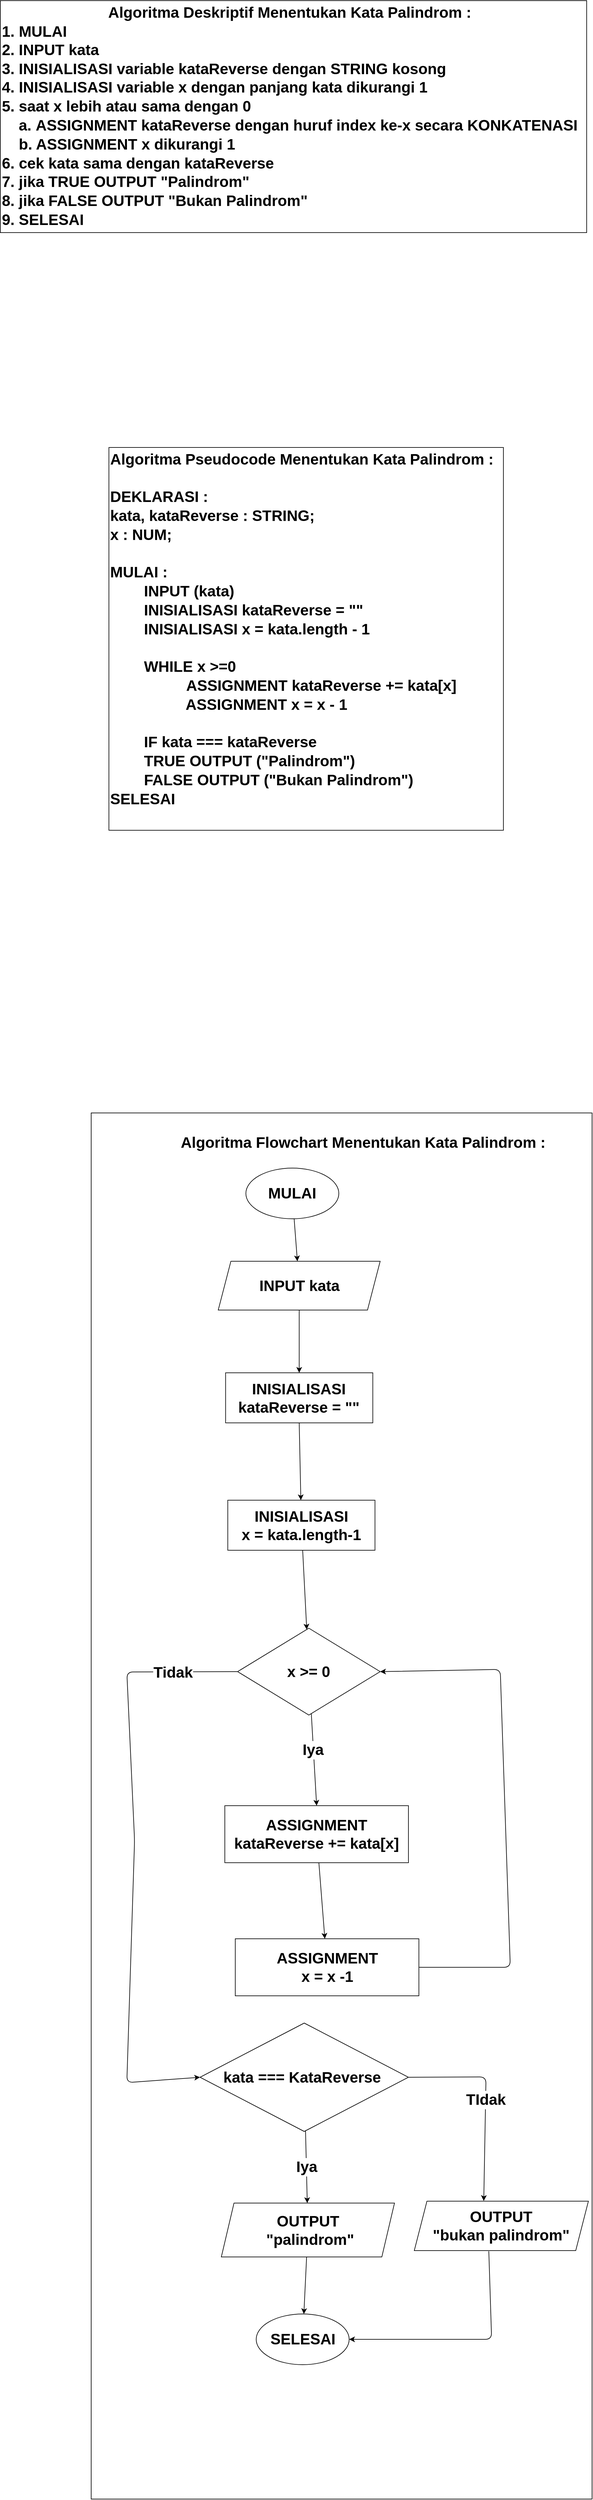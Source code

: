 <mxfile>
    <diagram id="5AIU2sZw3UCtWIpm7gQh" name="Palindrom">
        <mxGraphModel dx="833" dy="419" grid="0" gridSize="10" guides="1" tooltips="1" connect="1" arrows="1" fold="1" page="1" pageScale="1" pageWidth="850" pageHeight="1100" math="0" shadow="0">
            <root>
                <mxCell id="0"/>
                <mxCell id="1" parent="0"/>
                <mxCell id="2" value="&lt;div style=&quot;text-align: center; font-size: 24px;&quot;&gt;&lt;span style=&quot;font-family: Helvetica; background-color: initial; font-size: 24px;&quot;&gt;&lt;font style=&quot;font-size: 24px;&quot;&gt;Algoritma Deskriptif Menentukan Kata Palindrom :&lt;/font&gt;&lt;/span&gt;&lt;/div&gt;&lt;font style=&quot;font-size: 24px;&quot;&gt;&lt;span style=&quot;font-size: 24px;&quot;&gt;&lt;font style=&quot;font-size: 24px;&quot; face=&quot;Helvetica&quot;&gt;&lt;div style=&quot;font-size: 24px;&quot;&gt;&lt;span style=&quot;background-color: initial; font-size: 24px;&quot;&gt;1. &lt;font style=&quot;font-size: 24px;&quot;&gt;MULAI&lt;/font&gt;&lt;/span&gt;&lt;/div&gt;&lt;/font&gt;&lt;font style=&quot;font-size: 24px;&quot; face=&quot;Helvetica&quot;&gt;2. INPUT kata&lt;br style=&quot;font-size: 24px;&quot;&gt;&lt;/font&gt;&lt;font style=&quot;border-color: var(--border-color); font-size: 24px;&quot; face=&quot;Helvetica&quot;&gt;&lt;span style=&quot;border-color: var(--border-color); font-size: 24px;&quot;&gt;3. INISIALISASI variable kataReverse dengan STRING kosong&lt;br style=&quot;border-color: var(--border-color); font-size: 24px;&quot;&gt;&lt;/span&gt;&lt;/font&gt;&lt;span style=&quot;border-color: var(--border-color); font-family: Helvetica; font-size: 24px;&quot;&gt;4.&amp;nbsp;&lt;/span&gt;&lt;span style=&quot;font-family: Helvetica; font-size: 24px;&quot;&gt;INISIALISASI variable x dengan panjang kata dikurangi 1&lt;/span&gt;&lt;font style=&quot;font-size: 24px;&quot; face=&quot;Helvetica&quot;&gt;&lt;br style=&quot;font-size: 24px;&quot;&gt;5. saat&amp;nbsp;x lebih atau sama dengan 0&lt;br style=&quot;font-size: 24px;&quot;&gt;&amp;nbsp; &amp;nbsp; a&lt;/font&gt;&lt;font style=&quot;font-size: 24px;&quot; face=&quot;Helvetica&quot;&gt;.&amp;nbsp;&lt;/font&gt;&lt;span style=&quot;font-family: Helvetica; font-size: 24px;&quot;&gt;ASSIGNMENT kataReverse dengan huruf index ke-x secara KONKATENASI&lt;br style=&quot;font-size: 24px;&quot;&gt;&lt;/span&gt;&lt;font style=&quot;font-size: 24px;&quot; face=&quot;Helvetica&quot;&gt;&amp;nbsp; &amp;nbsp; b&lt;/font&gt;&lt;font style=&quot;font-size: 24px;&quot; face=&quot;Helvetica&quot;&gt;. ASSIGNMENT x dikurangi 1&lt;br style=&quot;font-size: 24px;&quot;&gt;6. &lt;/font&gt;&lt;/span&gt;&lt;span style=&quot;border-color: var(--border-color); font-size: 24px;&quot;&gt;&lt;font style=&quot;border-color: var(--border-color); font-size: 24px;&quot; face=&quot;Helvetica&quot;&gt;cek kata sama dengan kataReverse&lt;/font&gt;&lt;/span&gt;&lt;span style=&quot;font-size: 24px;&quot;&gt;&lt;font style=&quot;font-size: 24px;&quot; face=&quot;Helvetica&quot;&gt;&amp;nbsp;&lt;br style=&quot;font-size: 24px;&quot;&gt;&lt;/font&gt;&lt;span style=&quot;font-family: Helvetica; font-size: 24px;&quot;&gt;7. jika TRUE OUTPUT &quot;Palindrom&quot;&lt;/span&gt;&lt;/span&gt;&lt;/font&gt;&lt;font style=&quot;font-size: 24px;&quot; face=&quot;Helvetica&quot;&gt;&lt;font style=&quot;font-size: 24px;&quot;&gt;&lt;span style=&quot;font-size: 24px;&quot;&gt;&lt;br style=&quot;font-size: 24px;&quot;&gt;8. jika FALSE OUTPUT &quot;Bukan Palindrom&quot;&lt;br style=&quot;font-size: 24px;&quot;&gt;9. SELESAI&lt;/span&gt;&lt;/font&gt;&lt;br style=&quot;font-size: 24px;&quot;&gt;&lt;/font&gt;" style="text;html=1;align=left;verticalAlign=middle;resizable=0;points=[];autosize=1;strokeColor=default;fillColor=none;fontSize=24;fontFamily=Architects Daughter;hachureGap=4;fontSource=https%3A%2F%2Ffonts.googleapis.com%2Fcss%3Ffamily%3DArchitects%2BDaughter;fontStyle=1" parent="1" vertex="1">
                    <mxGeometry x="451.5" y="130" width="926" height="366" as="geometry"/>
                </mxCell>
                <mxCell id="4" value="&lt;font style=&quot;font-size: 24px;&quot;&gt;&lt;span style=&quot;font-size: 24px;&quot;&gt;&lt;font style=&quot;font-size: 24px;&quot; face=&quot;Helvetica&quot;&gt;Algoritma Pseudocode Menentukan Kata Palindrom :&lt;br style=&quot;font-size: 24px;&quot;&gt;&lt;br style=&quot;font-size: 24px;&quot;&gt;DEKLARASI :&lt;br style=&quot;font-size: 24px;&quot;&gt;&#9;kata, kataReverse : STRING;&lt;br style=&quot;font-size: 24px;&quot;&gt;&#9;x : NUM;&lt;br style=&quot;font-size: 24px;&quot;&gt;&lt;br style=&quot;font-size: 24px;&quot;&gt;MULAI :&lt;br style=&quot;font-size: 24px;&quot;&gt;&#9;&lt;span style=&quot;white-space: pre; font-size: 24px;&quot;&gt;&#9;&lt;/span&gt;INPUT (kata)&lt;br style=&quot;font-size: 24px;&quot;&gt;&lt;span style=&quot;white-space: pre; font-size: 24px;&quot;&gt;&#9;&lt;/span&gt;INISIALISASI kataReverse = &quot;&quot;&lt;br style=&quot;font-size: 24px;&quot;&gt;&lt;span style=&quot;white-space: pre; font-size: 24px;&quot;&gt;&#9;&lt;/span&gt;INISIALISASI x = kata.length - 1&lt;br style=&quot;font-size: 24px;&quot;&gt;&lt;br style=&quot;font-size: 24px;&quot;&gt;&#9;&lt;span style=&quot;white-space: pre; font-size: 24px;&quot;&gt;&#9;&lt;/span&gt;WHILE&amp;nbsp;x &amp;gt;=0&lt;br style=&quot;font-size: 24px;&quot;&gt;&#9;&lt;/font&gt;&lt;span style=&quot;border-color: var(--border-color); font-family: Helvetica; font-size: 24px;&quot;&gt;&#9;&lt;/span&gt;&lt;span style=&quot;font-family: Helvetica; font-size: 24px;&quot;&gt;&lt;span style=&quot;white-space: pre; font-size: 24px;&quot;&gt;&#9;&lt;span style=&quot;white-space: pre; font-size: 24px;&quot;&gt;&#9;&lt;/span&gt; &lt;/span&gt;&amp;nbsp;ASSIGNMENT kataReverse += kata[x]&lt;/span&gt;&lt;br style=&quot;border-color: var(--border-color); font-family: Helvetica; font-size: 24px;&quot;&gt;&lt;span style=&quot;border-color: var(--border-color); font-family: Helvetica; font-size: 24px;&quot;&gt;&#9;&lt;/span&gt;&lt;span style=&quot;font-family: Helvetica; font-size: 24px;&quot;&gt;&lt;span style=&quot;white-space: pre; font-size: 24px;&quot;&gt;&#9;&lt;/span&gt;&amp;nbsp;&lt;span style=&quot;white-space: pre; font-size: 24px;&quot;&gt;&#9;&lt;/span&gt;&lt;span style=&quot;white-space-collapse: preserve; font-size: 24px;&quot;&gt;&amp;nbsp; &lt;/span&gt;ASSIGNMENT x = x - 1&lt;br style=&quot;font-size: 24px;&quot;&gt;&lt;/span&gt;&lt;/span&gt;&lt;/font&gt;&lt;font style=&quot;font-size: 24px;&quot; face=&quot;Helvetica&quot;&gt;&lt;font style=&quot;font-size: 24px;&quot;&gt;&lt;span style=&quot;font-size: 24px;&quot;&gt;&lt;br style=&quot;font-size: 24px;&quot;&gt;&lt;span style=&quot;white-space: pre; font-size: 24px;&quot;&gt;&#9;&lt;/span&gt;IF kata === kataReverse&lt;br style=&quot;font-size: 24px;&quot;&gt;&lt;span style=&quot;white-space: pre; font-size: 24px;&quot;&gt;&#9;&lt;/span&gt;TRUE&amp;nbsp;OUTPUT (&quot;Palindrom&quot;)&lt;br style=&quot;font-size: 24px;&quot;&gt;&lt;span style=&quot;white-space: pre; font-size: 24px;&quot;&gt;&#9;&lt;/span&gt;FALSE OUTPUT (&quot;Bukan Palindrom&quot;)&lt;br style=&quot;font-size: 24px;&quot;&gt;SELESAI&lt;br style=&quot;font-size: 24px;&quot;&gt;&lt;/span&gt;&lt;/font&gt;&lt;span style=&quot;font-size: 24px;&quot;&gt;&#9;&lt;/span&gt;&lt;br style=&quot;font-size: 24px;&quot;&gt;&lt;/font&gt;" style="text;html=1;align=left;verticalAlign=middle;resizable=0;points=[];autosize=1;strokeColor=default;fillColor=none;fontSize=24;fontFamily=Architects Daughter;hachureGap=4;fontSource=https%3A%2F%2Ffonts.googleapis.com%2Fcss%3Ffamily%3DArchitects%2BDaughter;fontStyle=1" parent="1" vertex="1">
                    <mxGeometry x="623" y="835" width="623" height="604" as="geometry"/>
                </mxCell>
                <mxCell id="jP9Gf66-D8ZCtO5igqZr-33" value="" style="group;strokeColor=default;fontStyle=1;fontSize=24;" parent="1" vertex="1" connectable="0">
                    <mxGeometry x="595" y="1885" width="791" height="2187" as="geometry"/>
                </mxCell>
                <mxCell id="5" value="&lt;span style=&quot;font-size: 24px;&quot;&gt;Algoritma Flowchart Menentukan Kata Palindrom :&lt;/span&gt;" style="text;html=1;align=center;verticalAlign=middle;resizable=0;points=[];autosize=1;strokeColor=none;fillColor=none;fontSize=24;fontFamily=Helvetica;hachureGap=4;fontSource=https%3A%2F%2Ffonts.googleapis.com%2Fcss%3Ffamily%3DArchitects%2BDaughter;fontStyle=1" parent="jP9Gf66-D8ZCtO5igqZr-33" vertex="1">
                    <mxGeometry x="132.27" y="26" width="594" height="41" as="geometry"/>
                </mxCell>
                <mxCell id="38" value="" style="edgeStyle=none;hachureGap=4;html=1;fontFamily=Helvetica;fontSize=24;fontStyle=1" parent="jP9Gf66-D8ZCtO5igqZr-33" source="6" target="10" edge="1">
                    <mxGeometry relative="1" as="geometry"/>
                </mxCell>
                <mxCell id="6" value="MULAI" style="ellipse;whiteSpace=wrap;html=1;hachureGap=4;fontFamily=Helvetica;fontSize=24;strokeColor=default;fontStyle=1" parent="jP9Gf66-D8ZCtO5igqZr-33" vertex="1">
                    <mxGeometry x="244.294" y="87" width="146.821" height="80" as="geometry"/>
                </mxCell>
                <mxCell id="73" value="" style="edgeStyle=none;hachureGap=4;html=1;fontFamily=Architects Daughter;fontSource=https%3A%2F%2Ffonts.googleapis.com%2Fcss%3Ffamily%3DArchitects%2BDaughter;fontSize=24;fontStyle=1" parent="jP9Gf66-D8ZCtO5igqZr-33" source="10" target="72" edge="1">
                    <mxGeometry relative="1" as="geometry"/>
                </mxCell>
                <mxCell id="10" value="INPUT kata" style="shape=parallelogram;perimeter=parallelogramPerimeter;whiteSpace=wrap;html=1;fixedSize=1;hachureGap=4;fontFamily=Helvetica;fontSize=24;strokeColor=default;fontStyle=1" parent="jP9Gf66-D8ZCtO5igqZr-33" vertex="1">
                    <mxGeometry x="200.656" y="234" width="255.714" height="77" as="geometry"/>
                </mxCell>
                <mxCell id="11" value="INISIALISASI&lt;br style=&quot;font-size: 24px;&quot;&gt;x = kata.length-1" style="rounded=0;whiteSpace=wrap;html=1;hachureGap=4;fontFamily=Helvetica;fontSize=24;strokeColor=default;fontStyle=1" parent="jP9Gf66-D8ZCtO5igqZr-33" vertex="1">
                    <mxGeometry x="215.73" y="611" width="232.467" height="79" as="geometry"/>
                </mxCell>
                <mxCell id="36" value="" style="edgeStyle=none;hachureGap=4;html=1;fontFamily=Helvetica;fontSize=24;entryX=0.5;entryY=0;entryDx=0;entryDy=0;fontStyle=1" parent="jP9Gf66-D8ZCtO5igqZr-33" source="12" target="13" edge="1">
                    <mxGeometry relative="1" as="geometry">
                        <mxPoint x="346.145" y="1013" as="targetPoint"/>
                    </mxGeometry>
                </mxCell>
                <mxCell id="41" value="Iya" style="edgeLabel;html=1;align=center;verticalAlign=middle;resizable=0;points=[];fontSize=24;fontFamily=Helvetica;fontStyle=1;" parent="36" vertex="1" connectable="0">
                    <mxGeometry x="-0.218" y="-1" relative="1" as="geometry">
                        <mxPoint as="offset"/>
                    </mxGeometry>
                </mxCell>
                <mxCell id="12" value="x &amp;gt;= 0" style="rhombus;whiteSpace=wrap;html=1;hachureGap=4;fontFamily=Helvetica;fontSize=24;strokeColor=default;fontStyle=1" parent="jP9Gf66-D8ZCtO5igqZr-33" vertex="1">
                    <mxGeometry x="231.244" y="813" width="225.126" height="137" as="geometry"/>
                </mxCell>
                <mxCell id="23" value="" style="edgeStyle=none;hachureGap=4;html=1;fontFamily=Helvetica;fontSize=24;strokeColor=default;fontStyle=1" parent="jP9Gf66-D8ZCtO5igqZr-33" source="11" target="12" edge="1">
                    <mxGeometry relative="1" as="geometry"/>
                </mxCell>
                <mxCell id="13" value="ASSIGNMENT&lt;br style=&quot;font-size: 24px;&quot;&gt;kataReverse += kata[x]" style="rounded=0;whiteSpace=wrap;html=1;hachureGap=4;fontFamily=Helvetica;fontSize=24;strokeColor=default;fontStyle=1" parent="jP9Gf66-D8ZCtO5igqZr-33" vertex="1">
                    <mxGeometry x="211.057" y="1093" width="289.972" height="90" as="geometry"/>
                </mxCell>
                <mxCell id="15" style="edgeStyle=none;hachureGap=4;html=1;entryX=1;entryY=0.5;entryDx=0;entryDy=0;fontFamily=Helvetica;fontSize=24;exitX=1;exitY=0.5;exitDx=0;exitDy=0;strokeColor=default;fontStyle=1" parent="jP9Gf66-D8ZCtO5igqZr-33" source="14" target="12" edge="1">
                    <mxGeometry relative="1" as="geometry">
                        <Array as="points">
                            <mxPoint x="661.92" y="1348"/>
                            <mxPoint x="646.014" y="878"/>
                        </Array>
                    </mxGeometry>
                </mxCell>
                <mxCell id="14" value="ASSIGNMENT&lt;br style=&quot;font-size: 24px;&quot;&gt;x = x -1" style="rounded=0;whiteSpace=wrap;html=1;hachureGap=4;fontFamily=Helvetica;fontSize=24;strokeColor=default;fontStyle=1" parent="jP9Gf66-D8ZCtO5igqZr-33" vertex="1">
                    <mxGeometry x="227.573" y="1303" width="289.972" height="90" as="geometry"/>
                </mxCell>
                <mxCell id="17" value="" style="edgeStyle=none;hachureGap=4;html=1;fontFamily=Helvetica;fontSize=24;strokeColor=default;fontStyle=1" parent="jP9Gf66-D8ZCtO5igqZr-33" source="13" target="14" edge="1">
                    <mxGeometry relative="1" as="geometry"/>
                </mxCell>
                <mxCell id="24" value="kata === KataReverse&amp;nbsp;" style="rhombus;whiteSpace=wrap;html=1;hachureGap=4;fontFamily=Helvetica;fontSize=24;strokeColor=default;fontStyle=1" parent="jP9Gf66-D8ZCtO5igqZr-33" vertex="1">
                    <mxGeometry x="171.903" y="1436" width="329.125" height="171" as="geometry"/>
                </mxCell>
                <mxCell id="25" style="edgeStyle=none;hachureGap=4;html=1;exitX=0;exitY=0.5;exitDx=0;exitDy=0;entryX=0;entryY=0.5;entryDx=0;entryDy=0;fontFamily=Helvetica;fontSize=24;strokeColor=default;fontStyle=1" parent="jP9Gf66-D8ZCtO5igqZr-33" source="12" target="24" edge="1">
                    <mxGeometry relative="1" as="geometry">
                        <Array as="points">
                            <mxPoint x="56.282" y="882"/>
                            <mxPoint x="68.517" y="1148"/>
                            <mxPoint x="56.282" y="1530"/>
                        </Array>
                    </mxGeometry>
                </mxCell>
                <mxCell id="35" value="&lt;font face=&quot;Helvetica&quot; style=&quot;font-size: 24px;&quot;&gt;Tidak&lt;/font&gt;" style="edgeLabel;html=1;align=center;verticalAlign=middle;resizable=0;points=[];fontSize=24;fontFamily=Architects Daughter;fontStyle=1;" parent="25" vertex="1" connectable="0">
                    <mxGeometry x="-0.783" y="1" relative="1" as="geometry">
                        <mxPoint as="offset"/>
                    </mxGeometry>
                </mxCell>
                <mxCell id="26" value="OUTPUT&lt;br style=&quot;font-size: 24px;&quot;&gt;&amp;nbsp;&quot;palindrom&quot;" style="shape=parallelogram;perimeter=parallelogramPerimeter;whiteSpace=wrap;html=1;fixedSize=1;hachureGap=4;fontFamily=Helvetica;fontSize=24;strokeColor=default;fontStyle=1" parent="jP9Gf66-D8ZCtO5igqZr-33" vertex="1">
                    <mxGeometry x="205.55" y="1720" width="273.455" height="85" as="geometry"/>
                </mxCell>
                <mxCell id="27" value="Iya" style="edgeStyle=none;hachureGap=4;html=1;fontFamily=Helvetica;fontSize=24;strokeColor=default;fontStyle=1" parent="jP9Gf66-D8ZCtO5igqZr-33" source="24" target="26" edge="1">
                    <mxGeometry relative="1" as="geometry"/>
                </mxCell>
                <mxCell id="28" value="OUTPUT&lt;br style=&quot;font-size: 24px;&quot;&gt;&quot;bukan palindrom&quot;" style="shape=parallelogram;perimeter=parallelogramPerimeter;whiteSpace=wrap;html=1;fixedSize=1;hachureGap=4;fontFamily=Helvetica;fontSize=24;strokeColor=default;fontStyle=1" parent="jP9Gf66-D8ZCtO5igqZr-33" vertex="1">
                    <mxGeometry x="510.259" y="1717" width="274.969" height="78" as="geometry"/>
                </mxCell>
                <mxCell id="29" value="TIdak" style="edgeStyle=none;hachureGap=4;html=1;fontFamily=Helvetica;fontSize=24;exitX=1;exitY=0.5;exitDx=0;exitDy=0;strokeColor=default;entryX=0.399;entryY=-0.005;entryDx=0;entryDy=0;entryPerimeter=0;fontStyle=1" parent="jP9Gf66-D8ZCtO5igqZr-33" source="24" target="28" edge="1">
                    <mxGeometry relative="1" as="geometry">
                        <Array as="points">
                            <mxPoint x="623.54" y="1521"/>
                        </Array>
                        <mxPoint x="669.261" y="1729" as="targetPoint"/>
                    </mxGeometry>
                </mxCell>
                <mxCell id="30" value="SELESAI" style="ellipse;whiteSpace=wrap;html=1;hachureGap=4;fontFamily=Helvetica;fontSize=24;strokeColor=default;fontStyle=1" parent="jP9Gf66-D8ZCtO5igqZr-33" vertex="1">
                    <mxGeometry x="260.608" y="1895" width="146.821" height="80" as="geometry"/>
                </mxCell>
                <mxCell id="32" value="" style="edgeStyle=none;hachureGap=4;html=1;fontFamily=Helvetica;fontSize=24;strokeColor=default;fontStyle=1" parent="jP9Gf66-D8ZCtO5igqZr-33" source="26" target="30" edge="1">
                    <mxGeometry relative="1" as="geometry"/>
                </mxCell>
                <mxCell id="33" style="edgeStyle=none;hachureGap=4;html=1;entryX=1;entryY=0.5;entryDx=0;entryDy=0;fontFamily=Helvetica;fontSize=24;strokeColor=default;exitX=0.428;exitY=1.013;exitDx=0;exitDy=0;exitPerimeter=0;fontStyle=1" parent="jP9Gf66-D8ZCtO5igqZr-33" source="28" target="30" edge="1">
                    <mxGeometry relative="1" as="geometry">
                        <Array as="points">
                            <mxPoint x="632.406" y="1935"/>
                        </Array>
                    </mxGeometry>
                </mxCell>
                <mxCell id="74" style="edgeStyle=none;hachureGap=4;html=1;exitX=0.5;exitY=1;exitDx=0;exitDy=0;fontFamily=Architects Daughter;fontSource=https%3A%2F%2Ffonts.googleapis.com%2Fcss%3Ffamily%3DArchitects%2BDaughter;fontSize=24;fontStyle=1" parent="jP9Gf66-D8ZCtO5igqZr-33" source="72" target="11" edge="1">
                    <mxGeometry relative="1" as="geometry"/>
                </mxCell>
                <mxCell id="72" value="INISIALISASI&lt;br style=&quot;font-size: 24px;&quot;&gt;kataReverse = &quot;&quot;" style="rounded=0;whiteSpace=wrap;html=1;hachureGap=4;fontFamily=Helvetica;fontSize=24;strokeColor=default;fontStyle=1" parent="jP9Gf66-D8ZCtO5igqZr-33" vertex="1">
                    <mxGeometry x="212.283" y="410" width="232.467" height="79" as="geometry"/>
                </mxCell>
            </root>
        </mxGraphModel>
    </diagram>
    <diagram id="BDV7IyLmSjpeVGGIrH9h" name="reverse words">
        <mxGraphModel dx="2083" dy="3248" grid="0" gridSize="10" guides="1" tooltips="1" connect="1" arrows="1" fold="1" page="1" pageScale="1" pageWidth="850" pageHeight="1100" math="0" shadow="0">
            <root>
                <mxCell id="0"/>
                <mxCell id="1" parent="0"/>
                <mxCell id="2Pl_2EvavBKf5KSTd6St-37" value="" style="group;strokeColor=default;fontStyle=1;fontSize=24;rounded=0;glass=0;shadow=0;strokeWidth=1;" parent="1" vertex="1" connectable="0">
                    <mxGeometry x="246" y="-445" width="1254" height="2569" as="geometry"/>
                </mxCell>
                <mxCell id="2Pl_2EvavBKf5KSTd6St-1" value="&lt;font face=&quot;Helvetica&quot; style=&quot;font-size: 24px;&quot;&gt;MULAI&lt;/font&gt;" style="ellipse;whiteSpace=wrap;html=1;hachureGap=4;fontFamily=Architects Daughter;fontSource=https%3A%2F%2Ffonts.googleapis.com%2Fcss%3Ffamily%3DArchitects%2BDaughter;fontSize=24;fontStyle=1" parent="2Pl_2EvavBKf5KSTd6St-37" vertex="1">
                    <mxGeometry x="823.254" y="203.36" width="202.371" height="77.823" as="geometry"/>
                </mxCell>
                <mxCell id="2Pl_2EvavBKf5KSTd6St-2" value="&lt;span style=&quot;border-color: var(--border-color); color: rgb(0, 0, 0); font-family: Helvetica; font-size: 24px; font-style: normal; font-variant-ligatures: normal; font-variant-caps: normal; letter-spacing: normal; orphans: 2; text-align: left; text-indent: 0px; text-transform: none; widows: 2; word-spacing: 0px; -webkit-text-stroke-width: 0px; background-color: rgb(251, 251, 251); text-decoration-thickness: initial; text-decoration-style: initial; text-decoration-color: initial;&quot;&gt;Algoritma Flowchart Reverse Words :&lt;br style=&quot;border-color: var(--border-color); font-size: 24px;&quot;&gt;&lt;/span&gt;" style="text;whiteSpace=wrap;html=1;fontSize=24;fontFamily=Architects Daughter;fontStyle=1;" parent="2Pl_2EvavBKf5KSTd6St-37" vertex="1">
                    <mxGeometry x="512.697" y="22.169" width="510.766" height="45.718" as="geometry"/>
                </mxCell>
                <mxCell id="rdH95LvTlfff1WgvVRj0-1" value="" style="edgeStyle=none;hachureGap=4;html=1;fontFamily=Architects Daughter;fontSource=https%3A%2F%2Ffonts.googleapis.com%2Fcss%3Ffamily%3DArchitects%2BDaughter;fontSize=24;" parent="2Pl_2EvavBKf5KSTd6St-37" source="2Pl_2EvavBKf5KSTd6St-4" target="2Pl_2EvavBKf5KSTd6St-12" edge="1">
                    <mxGeometry relative="1" as="geometry"/>
                </mxCell>
                <mxCell id="2Pl_2EvavBKf5KSTd6St-4" value="INPUT&lt;br&gt;kalimat" style="shape=parallelogram;perimeter=parallelogramPerimeter;whiteSpace=wrap;html=1;fixedSize=1;hachureGap=4;fontFamily=Helvetica;fontSize=24;fontStyle=1" parent="2Pl_2EvavBKf5KSTd6St-37" vertex="1">
                    <mxGeometry x="810.12" y="367.194" width="236.792" height="64.675" as="geometry"/>
                </mxCell>
                <mxCell id="2Pl_2EvavBKf5KSTd6St-7" value="" style="edgeStyle=none;hachureGap=4;html=1;fontFamily=Helvetica;fontSize=24;fontStyle=1" parent="2Pl_2EvavBKf5KSTd6St-37" source="2Pl_2EvavBKf5KSTd6St-1" target="2Pl_2EvavBKf5KSTd6St-4" edge="1">
                    <mxGeometry relative="1" as="geometry"/>
                </mxCell>
                <mxCell id="rdH95LvTlfff1WgvVRj0-3" value="" style="edgeStyle=none;hachureGap=4;html=1;fontFamily=Architects Daughter;fontSource=https%3A%2F%2Ffonts.googleapis.com%2Fcss%3Ffamily%3DArchitects%2BDaughter;fontSize=24;" parent="2Pl_2EvavBKf5KSTd6St-37" source="2Pl_2EvavBKf5KSTd6St-12" target="rdH95LvTlfff1WgvVRj0-2" edge="1">
                    <mxGeometry relative="1" as="geometry"/>
                </mxCell>
                <mxCell id="2Pl_2EvavBKf5KSTd6St-12" value="INISIALISASI&lt;br&gt;kalimatReverse = &quot;&quot;" style="rounded=0;whiteSpace=wrap;html=1;hachureGap=4;fontFamily=Helvetica;fontSize=24;fontStyle=1" parent="2Pl_2EvavBKf5KSTd6St-37" vertex="1">
                    <mxGeometry x="787.356" y="535.883" width="282.328" height="80.59" as="geometry"/>
                </mxCell>
                <mxCell id="2Pl_2EvavBKf5KSTd6St-14" value="x &amp;gt;= 0" style="rhombus;whiteSpace=wrap;html=1;hachureGap=4;fontFamily=Helvetica;fontSize=24;fontStyle=1" parent="2Pl_2EvavBKf5KSTd6St-37" vertex="1">
                    <mxGeometry x="809.174" y="1091.062" width="263.939" height="175.106" as="geometry"/>
                </mxCell>
                <mxCell id="2Pl_2EvavBKf5KSTd6St-16" value="ASSIGNMENT&lt;br&gt;kata = kalimat[x] + kata" style="rounded=0;whiteSpace=wrap;html=1;hachureGap=4;fontFamily=Helvetica;fontSize=24;fontStyle=1" parent="2Pl_2EvavBKf5KSTd6St-37" vertex="1">
                    <mxGeometry x="751.401" y="1620.866" width="379.485" height="100.611" as="geometry"/>
                </mxCell>
                <mxCell id="2Pl_2EvavBKf5KSTd6St-20" value="Iya" style="edgeStyle=none;hachureGap=4;html=1;fontFamily=Helvetica;fontSize=24;fontStyle=1" parent="2Pl_2EvavBKf5KSTd6St-37" source="2Pl_2EvavBKf5KSTd6St-18" target="2Pl_2EvavBKf5KSTd6St-16" edge="1">
                    <mxGeometry relative="1" as="geometry"/>
                </mxCell>
                <mxCell id="2Pl_2EvavBKf5KSTd6St-18" value="kalimat[x] != &quot; &quot;" style="rhombus;whiteSpace=wrap;html=1;hachureGap=4;fontFamily=Helvetica;fontSize=24;fontStyle=1" parent="2Pl_2EvavBKf5KSTd6St-37" vertex="1">
                    <mxGeometry x="762.266" y="1354.843" width="341.898" height="172.438" as="geometry"/>
                </mxCell>
                <mxCell id="2Pl_2EvavBKf5KSTd6St-19" value="Iya" style="edgeStyle=none;hachureGap=4;html=1;fontFamily=Helvetica;fontSize=24;fontStyle=1" parent="2Pl_2EvavBKf5KSTd6St-37" source="2Pl_2EvavBKf5KSTd6St-14" target="2Pl_2EvavBKf5KSTd6St-18" edge="1">
                    <mxGeometry relative="1" as="geometry"/>
                </mxCell>
                <mxCell id="2Pl_2EvavBKf5KSTd6St-23" style="edgeStyle=none;hachureGap=4;html=1;entryX=1;entryY=0.5;entryDx=0;entryDy=0;fontFamily=Helvetica;fontSize=24;exitX=1;exitY=0.5;exitDx=0;exitDy=0;fontStyle=1" parent="2Pl_2EvavBKf5KSTd6St-37" source="2Pl_2EvavBKf5KSTd6St-21" target="2Pl_2EvavBKf5KSTd6St-14" edge="1">
                    <mxGeometry relative="1" as="geometry">
                        <Array as="points">
                            <mxPoint x="1171.329" y="1890.064"/>
                            <mxPoint x="1164.001" y="1180.324"/>
                        </Array>
                    </mxGeometry>
                </mxCell>
                <mxCell id="2Pl_2EvavBKf5KSTd6St-21" value="ASSIGNMENT&lt;br&gt;x = x-1" style="rounded=0;whiteSpace=wrap;html=1;hachureGap=4;fontFamily=Helvetica;fontSize=24;fontStyle=1" parent="2Pl_2EvavBKf5KSTd6St-37" vertex="1">
                    <mxGeometry x="809.174" y="1839.994" width="278.388" height="95.606" as="geometry"/>
                </mxCell>
                <mxCell id="2Pl_2EvavBKf5KSTd6St-22" value="" style="edgeStyle=none;hachureGap=4;html=1;fontFamily=Helvetica;fontSize=24;fontStyle=1" parent="2Pl_2EvavBKf5KSTd6St-37" source="2Pl_2EvavBKf5KSTd6St-16" target="2Pl_2EvavBKf5KSTd6St-21" edge="1">
                    <mxGeometry relative="1" as="geometry"/>
                </mxCell>
                <mxCell id="2Pl_2EvavBKf5KSTd6St-24" value="ASSIGNMENT&lt;br&gt;kaliamatReverse += kata + &quot;&amp;nbsp; &quot;" style="rounded=0;whiteSpace=wrap;html=1;hachureGap=4;fontFamily=Helvetica;fontSize=24;fontStyle=1" parent="2Pl_2EvavBKf5KSTd6St-37" vertex="1">
                    <mxGeometry x="152.27" y="1406.744" width="447.443" height="88.173" as="geometry"/>
                </mxCell>
                <mxCell id="2Pl_2EvavBKf5KSTd6St-25" value="" style="edgeStyle=none;hachureGap=4;html=1;fontFamily=Helvetica;fontSize=24;fontStyle=1" parent="2Pl_2EvavBKf5KSTd6St-37" source="2Pl_2EvavBKf5KSTd6St-18" target="2Pl_2EvavBKf5KSTd6St-24" edge="1">
                    <mxGeometry relative="1" as="geometry"/>
                </mxCell>
                <mxCell id="2Pl_2EvavBKf5KSTd6St-26" value="Tidak" style="edgeLabel;html=1;align=center;verticalAlign=middle;resizable=0;points=[];fontSize=24;fontFamily=Helvetica;fontStyle=1;" parent="2Pl_2EvavBKf5KSTd6St-25" vertex="1" connectable="0">
                    <mxGeometry x="-0.234" y="-1" relative="1" as="geometry">
                        <mxPoint as="offset"/>
                    </mxGeometry>
                </mxCell>
                <mxCell id="2Pl_2EvavBKf5KSTd6St-29" style="edgeStyle=none;hachureGap=4;html=1;entryX=0;entryY=0.5;entryDx=0;entryDy=0;fontFamily=Helvetica;fontSize=24;fontStyle=1" parent="2Pl_2EvavBKf5KSTd6St-37" source="2Pl_2EvavBKf5KSTd6St-27" target="2Pl_2EvavBKf5KSTd6St-21" edge="1">
                    <mxGeometry relative="1" as="geometry">
                        <Array as="points">
                            <mxPoint x="375.257" y="1890.064"/>
                        </Array>
                    </mxGeometry>
                </mxCell>
                <mxCell id="2Pl_2EvavBKf5KSTd6St-27" value="ASSIGNMENT&lt;br&gt;kata = &quot;&quot;" style="rounded=0;whiteSpace=wrap;html=1;hachureGap=4;fontFamily=Helvetica;fontSize=24;fontStyle=1" parent="2Pl_2EvavBKf5KSTd6St-37" vertex="1">
                    <mxGeometry x="236.333" y="1648.404" width="279.316" height="90.35" as="geometry"/>
                </mxCell>
                <mxCell id="2Pl_2EvavBKf5KSTd6St-28" style="edgeStyle=none;hachureGap=4;html=1;exitX=0.5;exitY=1;exitDx=0;exitDy=0;entryX=0.5;entryY=0;entryDx=0;entryDy=0;fontFamily=Helvetica;fontSize=24;fontStyle=1" parent="2Pl_2EvavBKf5KSTd6St-37" source="2Pl_2EvavBKf5KSTd6St-24" target="2Pl_2EvavBKf5KSTd6St-27" edge="1">
                    <mxGeometry relative="1" as="geometry"/>
                </mxCell>
                <mxCell id="2Pl_2EvavBKf5KSTd6St-30" value="ASSIGNMENT&lt;br&gt;kaliamatReverse += kata&amp;nbsp;" style="rounded=0;whiteSpace=wrap;html=1;hachureGap=4;fontFamily=Helvetica;fontSize=24;fontStyle=1" parent="2Pl_2EvavBKf5KSTd6St-37" vertex="1">
                    <mxGeometry x="774.236" y="2057.703" width="379.935" height="97.97" as="geometry"/>
                </mxCell>
                <mxCell id="2Pl_2EvavBKf5KSTd6St-31" value="OUTPUT&lt;br style=&quot;font-size: 24px;&quot;&gt;kalimatReverse" style="shape=parallelogram;perimeter=parallelogramPerimeter;whiteSpace=wrap;html=1;fixedSize=1;hachureGap=4;fontFamily=Helvetica;fontSize=24;fontStyle=1;strokeWidth=1;" parent="2Pl_2EvavBKf5KSTd6St-37" vertex="1">
                    <mxGeometry x="781.263" y="2264.529" width="377.329" height="82.731" as="geometry"/>
                </mxCell>
                <mxCell id="2Pl_2EvavBKf5KSTd6St-35" style="edgeStyle=none;hachureGap=4;html=1;exitX=0;exitY=0.5;exitDx=0;exitDy=0;entryX=0;entryY=0.5;entryDx=0;entryDy=0;fontFamily=Helvetica;fontSize=24;fontStyle=1" parent="2Pl_2EvavBKf5KSTd6St-37" source="2Pl_2EvavBKf5KSTd6St-14" target="2Pl_2EvavBKf5KSTd6St-30" edge="1">
                    <mxGeometry relative="1" as="geometry">
                        <Array as="points">
                            <mxPoint x="106.792" y="1180.324"/>
                            <mxPoint x="116" y="2107"/>
                        </Array>
                    </mxGeometry>
                </mxCell>
                <mxCell id="2Pl_2EvavBKf5KSTd6St-36" value="Tidak" style="edgeLabel;html=1;align=center;verticalAlign=middle;resizable=0;points=[];fontSize=24;fontFamily=Helvetica;fontStyle=1;" parent="2Pl_2EvavBKf5KSTd6St-35" vertex="1" connectable="0">
                    <mxGeometry x="-0.854" relative="1" as="geometry">
                        <mxPoint x="-1" as="offset"/>
                    </mxGeometry>
                </mxCell>
                <mxCell id="2Pl_2EvavBKf5KSTd6St-32" value="" style="edgeStyle=none;hachureGap=4;html=1;fontFamily=Helvetica;fontSize=24;fontStyle=1" parent="2Pl_2EvavBKf5KSTd6St-37" source="2Pl_2EvavBKf5KSTd6St-30" target="2Pl_2EvavBKf5KSTd6St-31" edge="1">
                    <mxGeometry relative="1" as="geometry"/>
                </mxCell>
                <mxCell id="2Pl_2EvavBKf5KSTd6St-33" value="SELESAI" style="ellipse;whiteSpace=wrap;html=1;hachureGap=4;fontFamily=Helvetica;fontSize=24;fontStyle=1" parent="2Pl_2EvavBKf5KSTd6St-37" vertex="1">
                    <mxGeometry x="851.957" y="2433.256" width="213.348" height="84.908" as="geometry"/>
                </mxCell>
                <mxCell id="2Pl_2EvavBKf5KSTd6St-34" value="" style="edgeStyle=none;hachureGap=4;html=1;fontFamily=Helvetica;fontSize=24;fontStyle=1" parent="2Pl_2EvavBKf5KSTd6St-37" source="2Pl_2EvavBKf5KSTd6St-31" target="2Pl_2EvavBKf5KSTd6St-33" edge="1">
                    <mxGeometry relative="1" as="geometry"/>
                </mxCell>
                <mxCell id="rdH95LvTlfff1WgvVRj0-36" style="edgeStyle=none;hachureGap=4;html=1;exitX=0.5;exitY=1;exitDx=0;exitDy=0;entryX=0.5;entryY=0;entryDx=0;entryDy=0;fontFamily=Architects Daughter;fontSource=https%3A%2F%2Ffonts.googleapis.com%2Fcss%3Ffamily%3DArchitects%2BDaughter;fontSize=24;" parent="2Pl_2EvavBKf5KSTd6St-37" source="rdH95LvTlfff1WgvVRj0-2" target="rdH95LvTlfff1WgvVRj0-35" edge="1">
                    <mxGeometry relative="1" as="geometry"/>
                </mxCell>
                <mxCell id="rdH95LvTlfff1WgvVRj0-2" value="INISIALISASI&lt;br&gt;kata = &quot;&quot;" style="rounded=0;whiteSpace=wrap;html=1;hachureGap=4;fontFamily=Helvetica;fontSize=24;fontStyle=1" parent="2Pl_2EvavBKf5KSTd6St-37" vertex="1">
                    <mxGeometry x="787.356" y="716.573" width="290.872" height="84.678" as="geometry"/>
                </mxCell>
                <mxCell id="rdH95LvTlfff1WgvVRj0-37" style="edgeStyle=none;hachureGap=4;html=1;exitX=0.5;exitY=1;exitDx=0;exitDy=0;entryX=0.5;entryY=0;entryDx=0;entryDy=0;fontFamily=Architects Daughter;fontSource=https%3A%2F%2Ffonts.googleapis.com%2Fcss%3Ffamily%3DArchitects%2BDaughter;fontSize=24;" parent="2Pl_2EvavBKf5KSTd6St-37" source="rdH95LvTlfff1WgvVRj0-35" target="2Pl_2EvavBKf5KSTd6St-14" edge="1">
                    <mxGeometry relative="1" as="geometry"/>
                </mxCell>
                <mxCell id="rdH95LvTlfff1WgvVRj0-35" value="INISIALISASI&lt;br&gt;x = kalimat.length - 1" style="rounded=0;whiteSpace=wrap;html=1;hachureGap=4;fontFamily=Helvetica;fontSize=24;fontStyle=1" parent="2Pl_2EvavBKf5KSTd6St-37" vertex="1">
                    <mxGeometry x="791.454" y="897.263" width="290.872" height="84.678" as="geometry"/>
                </mxCell>
                <mxCell id="rdH95LvTlfff1WgvVRj0-38" value="&lt;div style=&quot;text-align: center;&quot;&gt;&lt;b style=&quot;font-family: Helvetica; background-color: initial;&quot;&gt;Algoritma Deskriptif Reverse Words :&lt;/b&gt;&lt;/div&gt;&lt;font face=&quot;Helvetica&quot;&gt;&lt;div style=&quot;&quot;&gt;&lt;b style=&quot;background-color: initial;&quot;&gt;1. MULAI&lt;/b&gt;&lt;/div&gt;&lt;b&gt;2. INPUT kalimat&lt;br&gt;3. INISIALISASI variable kalimatReverse dengan STRING kosong&lt;br&gt;4. INISIALISASI variable kata dengan STRING kosong&lt;br&gt;5. INISIALISASI variable x dengan panjang kalimat dikurangi 1&lt;br&gt;6.&amp;nbsp; saat x lebih atau sama dengan 0&lt;br&gt;&lt;span style=&quot;white-space: pre;&quot;&gt;&#9;&lt;/span&gt;A. saat kalimat index ke-x bukan sebuah karakter spasi&lt;br&gt;&lt;span style=&quot;white-space: pre;&quot;&gt;&#9;&lt;/span&gt;&lt;span style=&quot;white-space: pre;&quot;&gt;&#9;&lt;/span&gt;a. ASSIGNMENT kata dengan kalimat index ke-x ditambah kata&lt;br&gt;&lt;span style=&quot;white-space: pre;&quot;&gt;&#9;&lt;/span&gt;&lt;span style=&quot;white-space: pre;&quot;&gt;&#9;&lt;/span&gt;b. ASSIGNMENT x dikurangi 1&lt;br&gt;&lt;span style=&quot;white-space: pre;&quot;&gt;&#9;&lt;/span&gt;B. ASSIGNMENT kalimatReverse dengan kata ditambah karakter spasi secara KONKATENASI&lt;br&gt;&amp;nbsp;&amp;nbsp;&lt;span style=&quot;white-space: pre;&quot;&gt;&#9;&lt;/span&gt;&lt;span style=&quot;white-space: pre;&quot;&gt;&#9;&lt;/span&gt;a. ASSIGNMENT kata dengan STRING kosong&lt;br&gt;&lt;span style=&quot;white-space: pre;&quot;&gt;&#9;&lt;/span&gt;&lt;span style=&quot;white-space: pre;&quot;&gt;&#9;&lt;/span&gt;b. ASSIGNMENT x dikurangi 1&lt;br&gt;7. ASSIGNMENT kalimatReverse dengan kata secara KONKATENASI&lt;br&gt;8. OUTPUT kalimatReverse&lt;br&gt;9. SELESAI&lt;br&gt;&lt;/b&gt;&lt;/font&gt;" style="text;html=1;align=left;verticalAlign=middle;resizable=0;points=[];autosize=1;strokeColor=default;fillColor=none;fontSize=24;fontFamily=Architects Daughter;hachureGap=4;fontSource=https%3A%2F%2Ffonts.googleapis.com%2Fcss%3Ffamily%3DArchitects%2BDaughter;strokeWidth=1;rounded=0;" parent="1" vertex="1">
                    <mxGeometry x="265" y="-2096" width="1136" height="485" as="geometry"/>
                </mxCell>
                <mxCell id="5Qbi0iYfj35jZi8ULuFI-1" value="&lt;div style=&quot;text-align: center;&quot;&gt;&lt;b style=&quot;font-family: Helvetica; background-color: initial;&quot;&gt;Algoritma Pseudocoe Reverse Words :&lt;/b&gt;&lt;/div&gt;&lt;font face=&quot;Helvetica&quot;&gt;&lt;div style=&quot;&quot;&gt;&lt;/div&gt;&lt;b&gt;&lt;br&gt;DEKLARASI :&lt;br&gt;kalimat, kalimatReverse, kata : STRING;&lt;br&gt;x : NUM;&lt;br&gt;&lt;br&gt;MULAI&lt;br&gt;&lt;span style=&quot;white-space: pre;&quot;&gt;&#9;&lt;/span&gt;INPUT (kalimat)&lt;br&gt;&lt;span style=&quot;white-space: pre;&quot;&gt;&#9;&lt;/span&gt;INISIALISASI kalimatReverse = &quot;&quot;&lt;br&gt;&lt;span style=&quot;white-space: pre;&quot;&gt;&#9;&lt;/span&gt;INISIALISASI kata = &quot;&quot;&lt;br&gt;&lt;span style=&quot;white-space: pre;&quot;&gt;&#9;&lt;/span&gt;INISIALISASI x = kalimat.length - 1&lt;br&gt;&lt;span style=&quot;white-space: pre;&quot;&gt;&#9;&lt;/span&gt;&lt;br&gt;&lt;span style=&quot;white-space: pre;&quot;&gt;&#9;&lt;/span&gt;WHILE x &amp;gt;= 0&lt;br&gt;&lt;span style=&quot;white-space: pre;&quot;&gt;&#9;&lt;/span&gt;&lt;span style=&quot;white-space: pre;&quot;&gt;&#9;&lt;/span&gt;WHILE kalimat[x] != &quot; &quot;&lt;br&gt;&lt;span style=&quot;white-space: pre;&quot;&gt;&#9;&lt;/span&gt;&lt;span style=&quot;white-space: pre;&quot;&gt;&#9;&lt;/span&gt;&lt;span style=&quot;white-space: pre;&quot;&gt;&#9;&lt;/span&gt;ASSIGNMENT kata = kalimat[x] + kata&lt;br&gt;&lt;span style=&quot;white-space: pre;&quot;&gt;&#9;&lt;/span&gt;&lt;span style=&quot;white-space: pre;&quot;&gt;&#9;&lt;/span&gt;&lt;span style=&quot;white-space: pre;&quot;&gt;&#9;&lt;/span&gt;ASSIGNMENT x = x - 1&lt;br&gt;&lt;span style=&quot;white-space: pre;&quot;&gt;&#9;&lt;/span&gt;&lt;span style=&quot;white-space: pre;&quot;&gt;&#9;&lt;/span&gt;&lt;br&gt;&lt;span style=&quot;white-space: pre;&quot;&gt;&#9;&lt;/span&gt;&lt;span style=&quot;white-space: pre;&quot;&gt;&#9;&lt;/span&gt;ASSIGNMENT kalimatReverse += kata + &quot; &quot;&lt;br&gt;&lt;span style=&quot;white-space: pre;&quot;&gt;&#9;&lt;/span&gt;&lt;span style=&quot;white-space: pre;&quot;&gt;&#9;&lt;/span&gt;&lt;span style=&quot;white-space: pre;&quot;&gt;&#9;&lt;/span&gt;ASSIGNMENT kata = &quot;&quot;&lt;br&gt;&lt;span style=&quot;white-space: pre;&quot;&gt;&#9;&lt;/span&gt;&lt;span style=&quot;white-space: pre;&quot;&gt;&#9;&lt;/span&gt;&lt;span style=&quot;white-space: pre;&quot;&gt;&#9;&lt;/span&gt;ASSIGNMENT x = x - 1&lt;br&gt;&lt;span style=&quot;white-space: pre;&quot;&gt;&#9;&lt;/span&gt;&lt;br&gt;&lt;span style=&quot;white-space: pre;&quot;&gt;&#9;&lt;/span&gt;ASSIGNMENT kalimatReverse += kata&lt;br&gt;&lt;span style=&quot;white-space: pre;&quot;&gt;&#9;&lt;/span&gt;OUTPUT (kalimatReverse)&lt;br&gt;SELESAI&lt;br&gt;&lt;/b&gt;&lt;/font&gt;" style="text;html=1;align=left;verticalAlign=middle;resizable=0;points=[];autosize=1;strokeColor=default;fillColor=none;fontSize=24;fontFamily=Architects Daughter;hachureGap=4;fontSource=https%3A%2F%2Ffonts.googleapis.com%2Fcss%3Ffamily%3DArchitects%2BDaughter;strokeWidth=1;rounded=0;" parent="1" vertex="1">
                    <mxGeometry x="559" y="-1419" width="614" height="722" as="geometry"/>
                </mxCell>
            </root>
        </mxGraphModel>
    </diagram>
</mxfile>